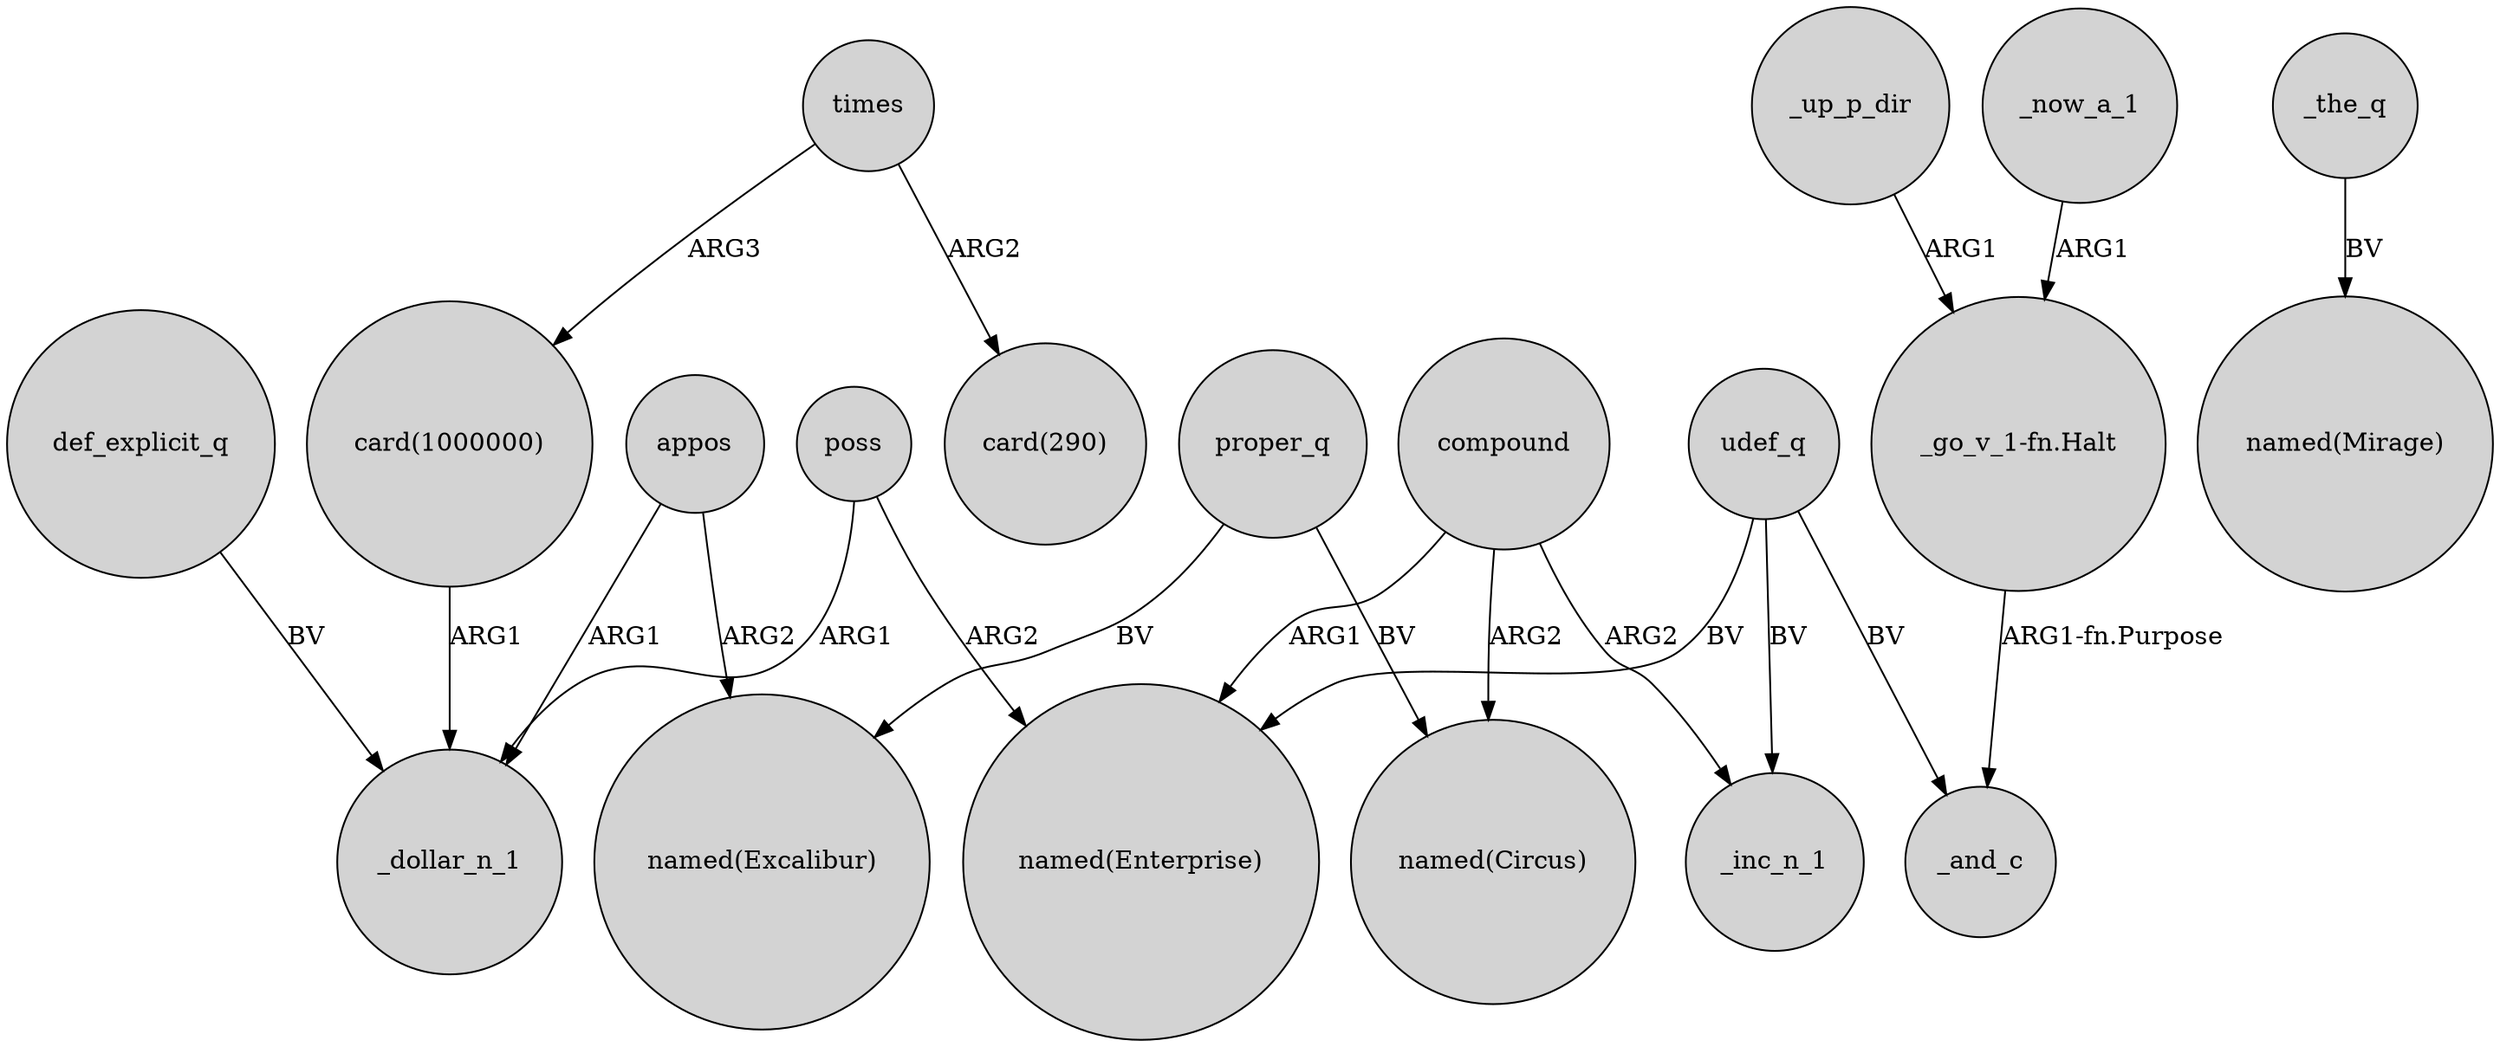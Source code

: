 digraph {
	node [shape=circle style=filled]
	def_explicit_q -> _dollar_n_1 [label=BV]
	compound -> "named(Circus)" [label=ARG2]
	compound -> "named(Enterprise)" [label=ARG1]
	proper_q -> "named(Circus)" [label=BV]
	times -> "card(1000000)" [label=ARG3]
	udef_q -> _and_c [label=BV]
	poss -> "named(Enterprise)" [label=ARG2]
	_up_p_dir -> "_go_v_1-fn.Halt" [label=ARG1]
	"_go_v_1-fn.Halt" -> _and_c [label="ARG1-fn.Purpose"]
	proper_q -> "named(Excalibur)" [label=BV]
	udef_q -> _inc_n_1 [label=BV]
	compound -> _inc_n_1 [label=ARG2]
	times -> "card(290)" [label=ARG2]
	_the_q -> "named(Mirage)" [label=BV]
	"card(1000000)" -> _dollar_n_1 [label=ARG1]
	_now_a_1 -> "_go_v_1-fn.Halt" [label=ARG1]
	udef_q -> "named(Enterprise)" [label=BV]
	poss -> _dollar_n_1 [label=ARG1]
	appos -> "named(Excalibur)" [label=ARG2]
	appos -> _dollar_n_1 [label=ARG1]
}
